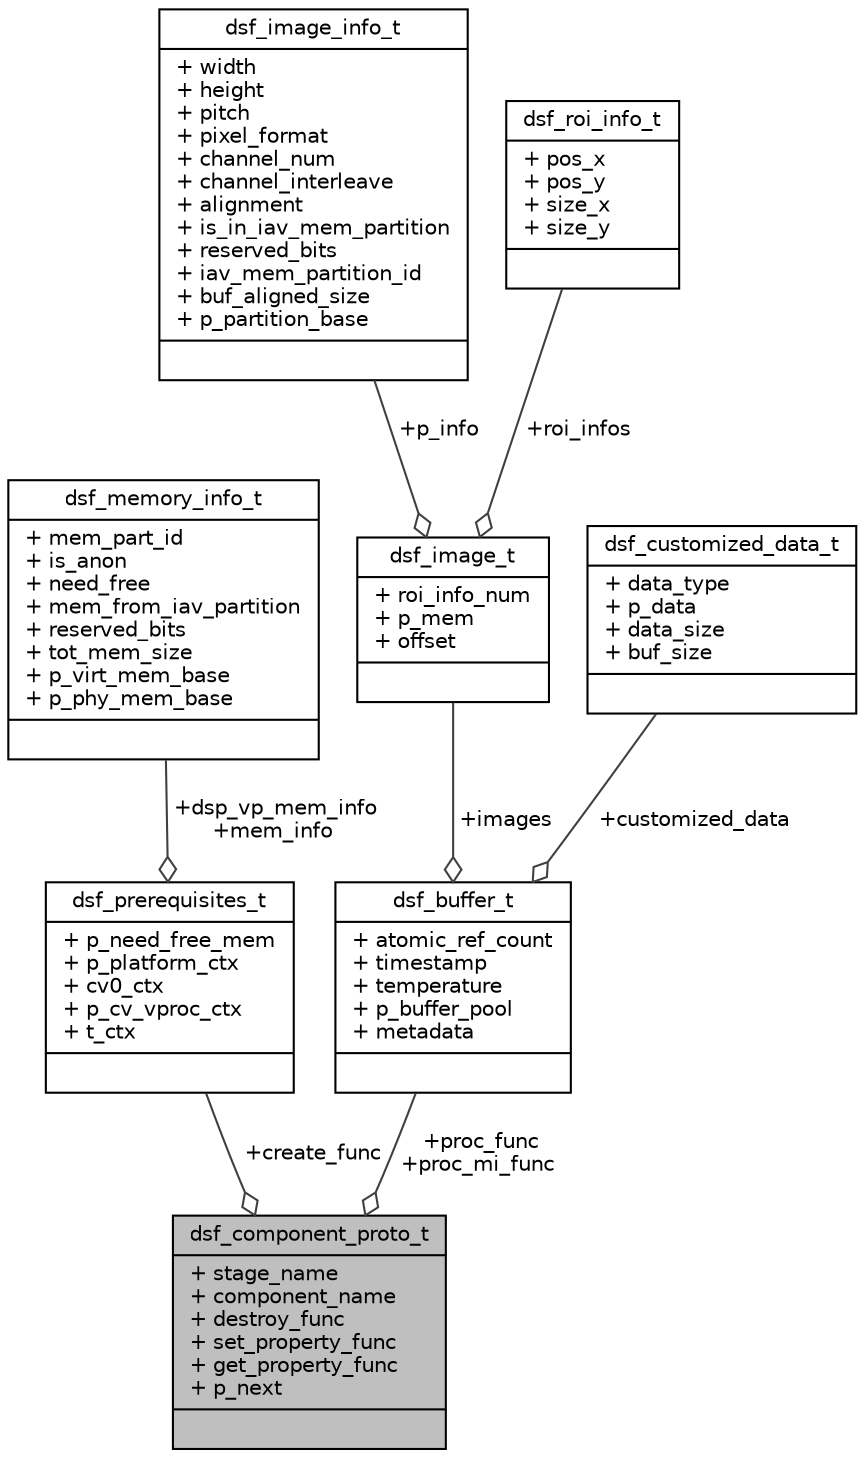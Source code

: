 digraph "dsf_component_proto_t"
{
 // INTERACTIVE_SVG=YES
 // LATEX_PDF_SIZE
  bgcolor="transparent";
  edge [fontname="Helvetica",fontsize="10",labelfontname="Helvetica",labelfontsize="10"];
  node [fontname="Helvetica",fontsize="10",shape=record];
  Node1 [label="{dsf_component_proto_t\n|+ stage_name\l+ component_name\l+ destroy_func\l+ set_property_func\l+ get_property_func\l+ p_next\l|}",height=0.2,width=0.4,color="black", fillcolor="grey75", style="filled", fontcolor="black",tooltip=" "];
  Node2 -> Node1 [color="grey25",fontsize="10",style="solid",label=" +create_func" ,arrowhead="odiamond",fontname="Helvetica"];
  Node2 [label="{dsf_prerequisites_t\n|+ p_need_free_mem\l+ p_platform_ctx\l+ cv0_ctx\l+ p_cv_vproc_ctx\l+ t_ctx\l|}",height=0.2,width=0.4,color="black",URL="$da/d46/structdsf__prerequisites__t.html",tooltip="prequisites information, read only and volatile, typically those information are set at setup stage,..."];
  Node3 -> Node2 [color="grey25",fontsize="10",style="solid",label=" +dsp_vp_mem_info\n+mem_info" ,arrowhead="odiamond",fontname="Helvetica"];
  Node3 [label="{dsf_memory_info_t\n|+ mem_part_id\l+ is_anon\l+ need_free\l+ mem_from_iav_partition\l+ reserved_bits\l+ tot_mem_size\l+ p_virt_mem_base\l+ p_phy_mem_base\l|}",height=0.2,width=0.4,color="black",URL="$dc/dfe/structdsf__memory__info__t.html",tooltip=" "];
  Node4 -> Node1 [color="grey25",fontsize="10",style="solid",label=" +proc_func\n+proc_mi_func" ,arrowhead="odiamond",fontname="Helvetica"];
  Node4 [label="{dsf_buffer_t\n|+ atomic_ref_count\l+ timestamp\l+ temperature\l+ p_buffer_pool\l+ metadata\l|}",height=0.2,width=0.4,color="black",URL="$d7/d23/structdsf__buffer__t.html",tooltip=" "];
  Node5 -> Node4 [color="grey25",fontsize="10",style="solid",label=" +images" ,arrowhead="odiamond",fontname="Helvetica"];
  Node5 [label="{dsf_image_t\n|+ roi_info_num\l+ p_mem\l+ offset\l|}",height=0.2,width=0.4,color="black",URL="$d4/da2/structdsf__image__t.html",tooltip=" "];
  Node6 -> Node5 [color="grey25",fontsize="10",style="solid",label=" +p_info" ,arrowhead="odiamond",fontname="Helvetica"];
  Node6 [label="{dsf_image_info_t\n|+ width\l+ height\l+ pitch\l+ pixel_format\l+ channel_num\l+ channel_interleave\l+ alignment\l+ is_in_iav_mem_partition\l+ reserved_bits\l+ iav_mem_partition_id\l+ buf_aligned_size\l+ p_partition_base\l|}",height=0.2,width=0.4,color="black",URL="$d7/d80/structdsf__image__info__t.html",tooltip=" "];
  Node7 -> Node5 [color="grey25",fontsize="10",style="solid",label=" +roi_infos" ,arrowhead="odiamond",fontname="Helvetica"];
  Node7 [label="{dsf_roi_info_t\n|+ pos_x\l+ pos_y\l+ size_x\l+ size_y\l|}",height=0.2,width=0.4,color="black",URL="$df/d3c/structdsf__roi__info__t.html",tooltip=" "];
  Node8 -> Node4 [color="grey25",fontsize="10",style="solid",label=" +customized_data" ,arrowhead="odiamond",fontname="Helvetica"];
  Node8 [label="{dsf_customized_data_t\n|+ data_type\l+ p_data\l+ data_size\l+ buf_size\l|}",height=0.2,width=0.4,color="black",URL="$d9/d74/structdsf__customized__data__t.html",tooltip=" "];
}
